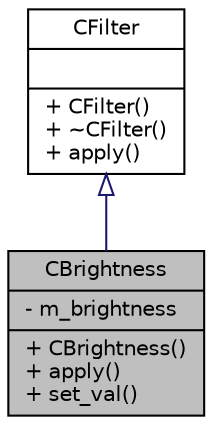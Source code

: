 digraph "CBrightness"
{
 // LATEX_PDF_SIZE
  edge [fontname="Helvetica",fontsize="10",labelfontname="Helvetica",labelfontsize="10"];
  node [fontname="Helvetica",fontsize="10",shape=record];
  Node1 [label="{CBrightness\n|- m_brightness\l|+ CBrightness()\l+ apply()\l+ set_val()\l}",height=0.2,width=0.4,color="black", fillcolor="grey75", style="filled", fontcolor="black",tooltip=" "];
  Node2 -> Node1 [dir="back",color="midnightblue",fontsize="10",style="solid",arrowtail="onormal"];
  Node2 [label="{CFilter\n||+ CFilter()\l+ ~CFilter()\l+ apply()\l}",height=0.2,width=0.4,color="black", fillcolor="white", style="filled",URL="$classCFilter.html",tooltip=" "];
}
